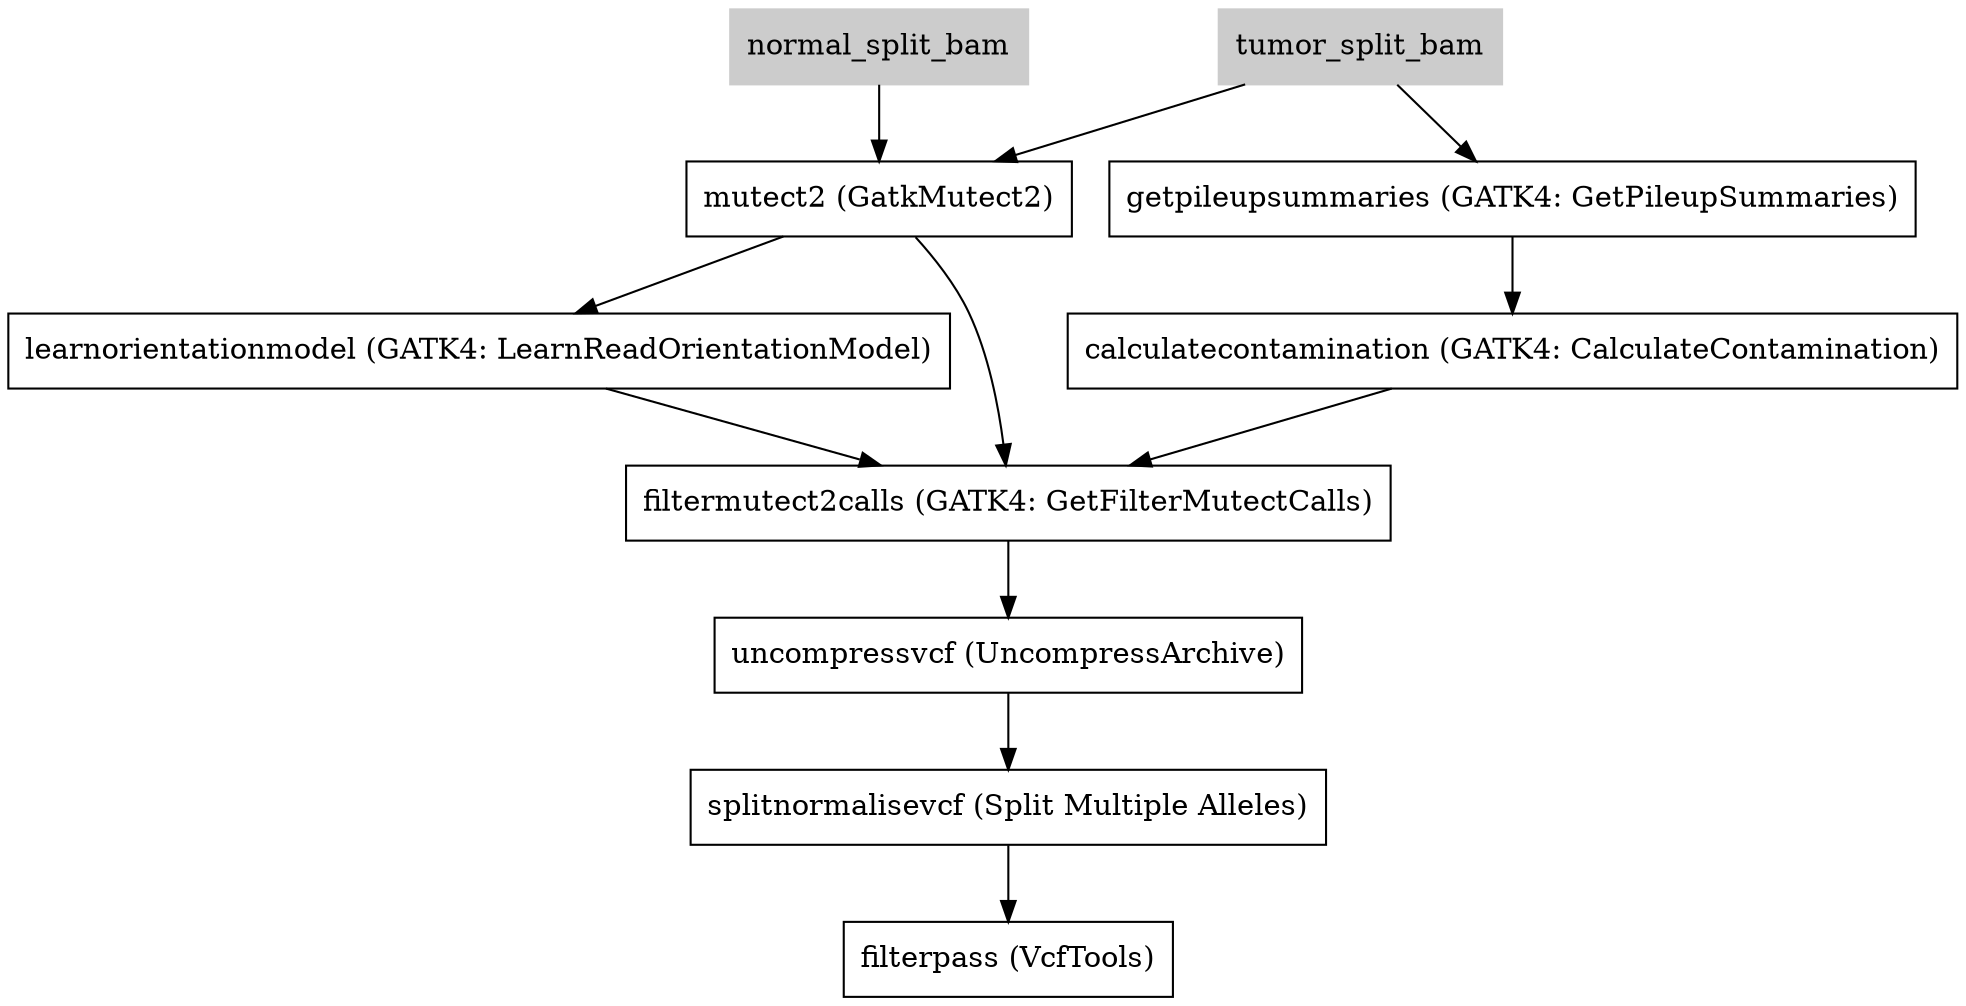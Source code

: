 // GATK4 Somatic Variant Caller
digraph GATK4_SomaticVariantCaller {
	node [shape=record]
	normal_split_bam [label=normal_split_bam color=grey80 style=filled]
	tumor_split_bam [label=tumor_split_bam color=grey80 style=filled]
	mutect2 [label="mutect2 (GatkMutect2)"]
	learnorientationmodel [label="learnorientationmodel (GATK4: LearnReadOrientationModel)"]
	getpileupsummaries [label="getpileupsummaries (GATK4: GetPileupSummaries)"]
	calculatecontamination [label="calculatecontamination (GATK4: CalculateContamination)"]
	filtermutect2calls [label="filtermutect2calls (GATK4: GetFilterMutectCalls)"]
	uncompressvcf [label="uncompressvcf (UncompressArchive)"]
	splitnormalisevcf [label="splitnormalisevcf (Split Multiple Alleles)"]
	filterpass [label="filterpass (VcfTools)"]
	tumor_split_bam -> mutect2
	normal_split_bam -> mutect2
	mutect2 -> learnorientationmodel
	tumor_split_bam -> getpileupsummaries
	getpileupsummaries -> calculatecontamination
	learnorientationmodel -> filtermutect2calls
	calculatecontamination -> filtermutect2calls
	mutect2 -> filtermutect2calls
	filtermutect2calls -> uncompressvcf
	uncompressvcf -> splitnormalisevcf
	splitnormalisevcf -> filterpass
}
